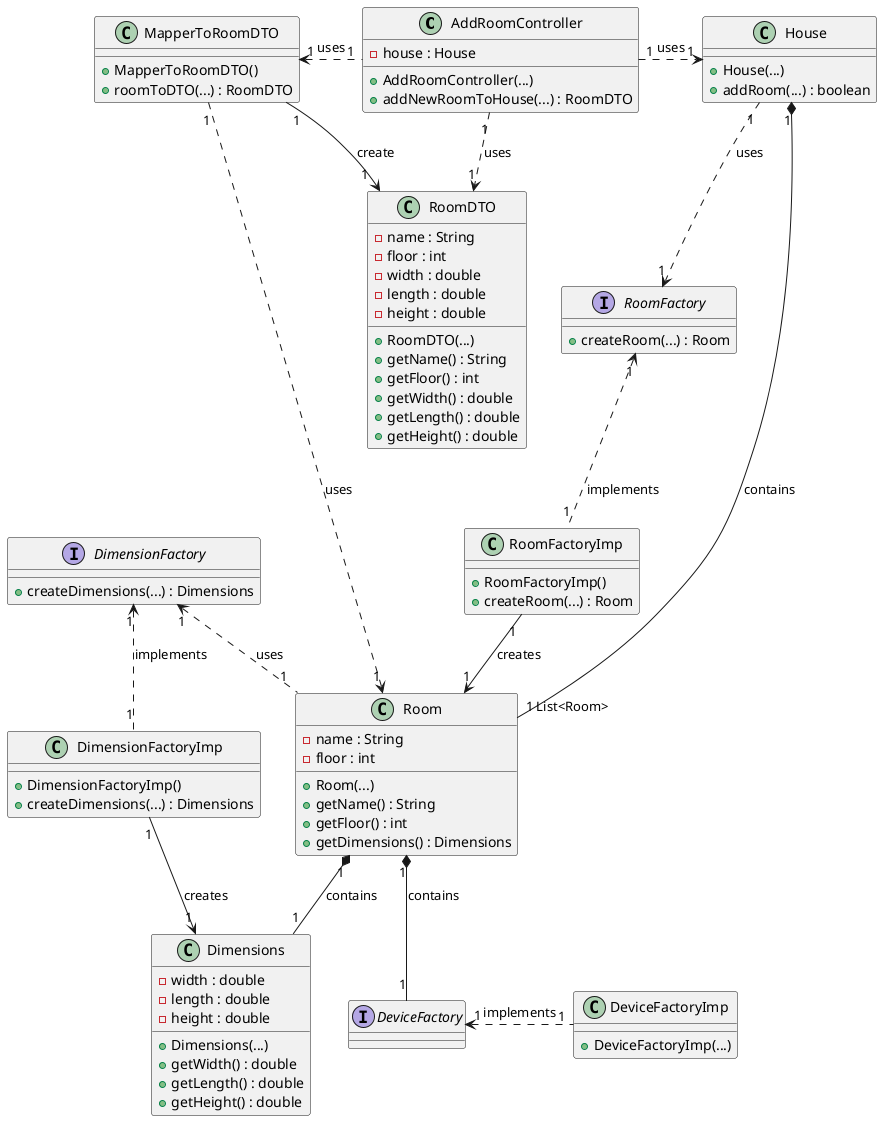 @startuml
class AddRoomController {
  - house : House
  + AddRoomController(...)
  + addNewRoomToHouse(...) : RoomDTO
}

class MapperToRoomDTO {
  + MapperToRoomDTO()
  + roomToDTO(...) : RoomDTO
}

class RoomFactoryImp {
  + RoomFactoryImp()
  + createRoom(...) : Room
}

class DimensionFactoryImp {
  + DimensionFactoryImp()
  + createDimensions(...) : Dimensions
}

interface RoomFactory {
  + createRoom(...) : Room
}
interface DimensionFactory {
  + createDimensions(...) : Dimensions
}
interface DeviceFactory {
}

class DeviceFactoryImp {
  + DeviceFactoryImp(...)
}


class House {
  + House(...)
  + addRoom(...) : boolean
}

class Room {
  - name : String
  - floor : int
  + Room(...)
  + getName() : String
  + getFloor() : int
  + getDimensions() : Dimensions
}

class Dimensions {
  - width : double
  - length : double
  - height : double

  + Dimensions(...)
  + getWidth() : double
  + getLength() : double
  + getHeight() : double
}

class RoomDTO {
  - name : String
  - floor : int
  - width : double
  - length : double
  - height : double

  + RoomDTO(...)
  + getName() : String
  + getFloor() : int
  + getWidth() : double
  + getLength() : double
  + getHeight() : double
}

AddRoomController "1" .left.> "1" MapperToRoomDTO : uses
MapperToRoomDTO "1" --> "1  " RoomDTO : create
MapperToRoomDTO "1" ..> "1" Room : uses
RoomFactory "1" <.. "1" RoomFactoryImp : implements
Room "1" *-- "1" Dimensions : contains
Room "1" *-- "1" DeviceFactory: contains
RoomFactoryImp "1" --> "1" Room : creates

House "1" *--"1 List<Room>" Room : contains
AddRoomController "1" .right.> "1" House : uses
AddRoomController "1" ..> "1" RoomDTO : uses
Room "1".left.>"1" DimensionFactory : uses
DimensionFactory "1" <.. "1" DimensionFactoryImp : implements
DimensionFactoryImp "1" --> "1" Dimensions : creates
House "1"..>"1" RoomFactory : uses
DeviceFactory "1" <.right. "1" DeviceFactoryImp : implements


@enduml
